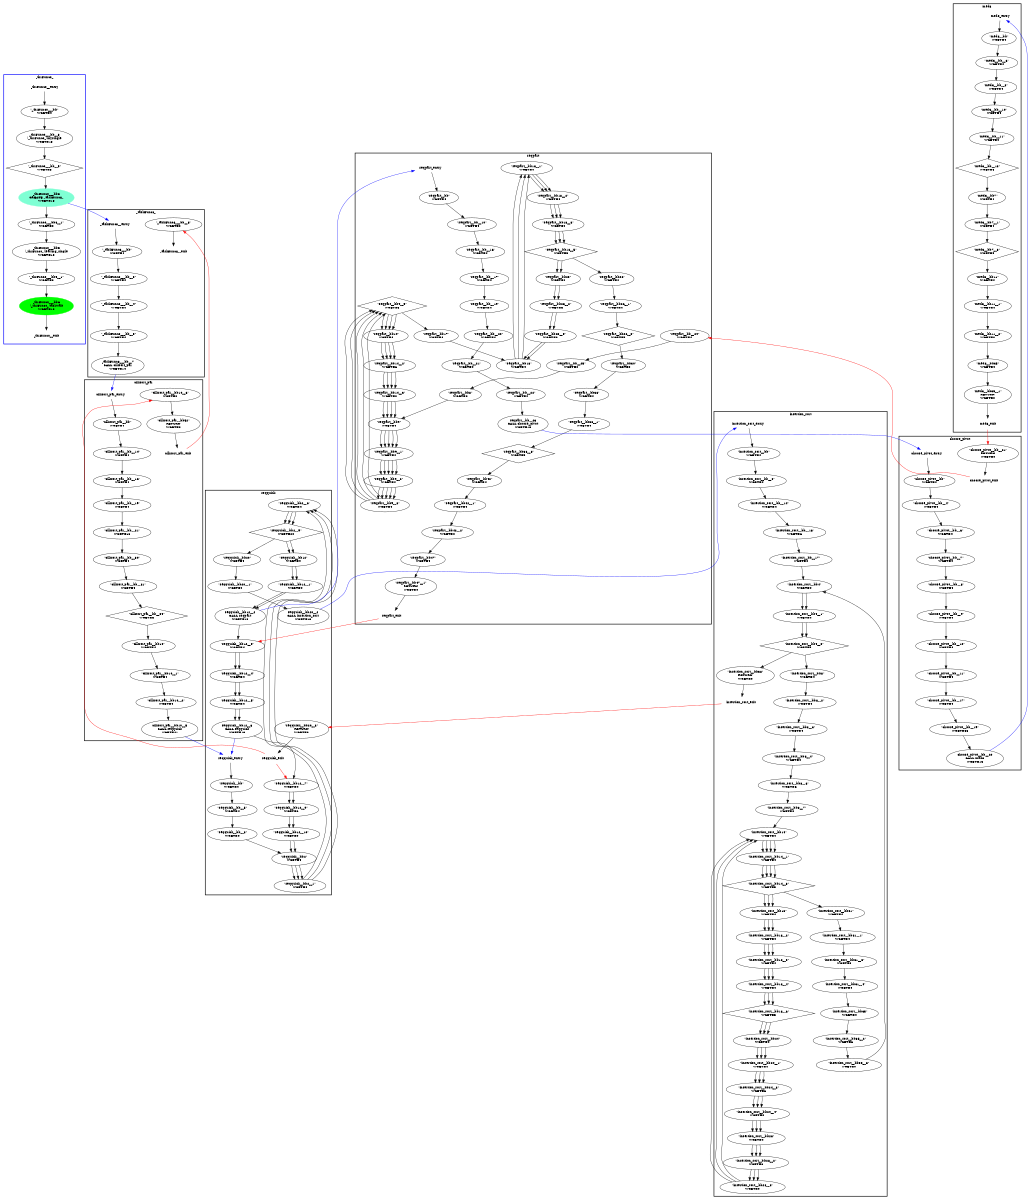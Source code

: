 digraph "CFG" {
fontsize=10;
orientation="portrait";
rankdir="TB";
size="10,8";
insertion_sort__bb4 [fontsize=10, label="\"insertion_sort__bb4\"\nWCET=4", width="0.01"];
insertion_sort_exit [color="white", fontsize=10, label="insertion_sort_exit", width="0.01"];
insertion_sort__bb__17 [fontsize=10, label="\"insertion_sort__bb__17\"\nWCET=0", width="0.01"];
insertion_sort__bb14 [fontsize=10, label="\"insertion_sort__bb14\"\nWCET=4", width="0.01"];
insertion_sort__bb [fontsize=10, label="\"insertion_sort__bb\"\nWCET=4", width="0.01"];
insertion_sort__bb14__3 [fontsize=10, label="\"insertion_sort__bb14__3\"\nWCET=5", shape=diamond, width="0.01"];
insertion_sort__bb31__1 [fontsize=10, label="\"insertion_sort__bb31__1\"\nWCET=4", width="0.01"];
insertion_sort__bb8__4 [fontsize=10, label="\"insertion_sort__bb8__4\"\nWCET=4", width="0.01"];
insertion_sort__bb31__3 [fontsize=10, label="\"insertion_sort__bb31__3\"\nWCET=6", width="0.01"];
insertion_sort_entry [color="white", fontsize=10, height="0.01", label="insertion_sort_entry", width="0.01"];
insertion_sort__bb28__3 [fontsize=10, label="\"insertion_sort__bb28__3\"\nWCET=0", width="0.01"];
insertion_sort__bb8__6 [fontsize=10, label="\"insertion_sort__bb8__6\"\nWCET=6", width="0.01"];
insertion_sort__bb8__2 [fontsize=10, label="\"insertion_sort__bb8__2\"\nWCET=4", width="0.01"];
insertion_sort__bb24__1 [fontsize=10, label="\"insertion_sort__bb24__1\"\nWCET=4", width="0.01"];
insertion_sort__bb24__3 [fontsize=10, label="\"insertion_sort__bb24__3\"\nWCET=6", width="0.01"];
insertion_sort__bb4__1 [fontsize=10, label="\"insertion_sort__bb4__1\"\nWCET=4", width="0.01"];
insertion_sort__bb18 [fontsize=10, label="\"insertion_sort__bb18\"\nWCET=4", width="0.01"];
insertion_sort__bb18__3 [fontsize=10, label="\"insertion_sort__bb18__3\"\nWCET=4", width="0.01"];
insertion_sort__bb28 [fontsize=10, label="\"insertion_sort__bb28\"\nWCET=4", width="0.01"];
insertion_sort__bb35 [fontsize=10, label="\"insertion_sort__bb35\"\nWCET=4", width="0.01"];
insertion_sort__bb8 [fontsize=10, label="\"insertion_sort__bb8\"\nWCET=4", width="0.01"];
insertion_sort__bb__8 [fontsize=10, label="\"insertion_sort__bb__8\"\nWCET=4", width="0.01"];
insertion_sort__bb31 [fontsize=10, label="\"insertion_sort__bb31\"\nWCET=4", width="0.01"];
insertion_sort__bb31__4 [fontsize=10, label="\"insertion_sort__bb31__4\"\nWCET=0", width="0.01"];
insertion_sort__bb24__4 [fontsize=10, label="\"insertion_sort__bb24__4\"\nWCET=0", width="0.01"];
insertion_sort__bb38 [fontsize=10, label="\"insertion_sort__bb38\"\nRETURN\nWCET=0", width="0.01"];
insertion_sort__bb8__7 [fontsize=10, label="\"insertion_sort__bb8__7\"\nWCET=0", width="0.01"];
insertion_sort__bb28__2 [fontsize=10, label="\"insertion_sort__bb28__2\"\nWCET=6", width="0.01"];
insertion_sort__bb24 [fontsize=10, label="\"insertion_sort__bb24\"\nWCET=4", width="0.01"];
insertion_sort__bb18__2 [fontsize=10, label="\"insertion_sort__bb18__2\"\nWCET=4", width="0.01"];
insertion_sort__bb4__3 [fontsize=10, label="\"insertion_sort__bb4__3\"\nWCET=5", shape=diamond, width="0.01"];
insertion_sort__bb35__2 [fontsize=10, label="\"insertion_sort__bb35__2\"\nWCET=6", width="0.01"];
insertion_sort__bb35__3 [fontsize=10, label="\"insertion_sort__bb35__3\"\nWCET=0", width="0.01"];
insertion_sort__bb14__1 [fontsize=10, label="\"insertion_sort__bb14__1\"\nWCET=4", width="0.01"];
insertion_sort__bb__16 [fontsize=10, label="\"insertion_sort__bb__16\"\nWCET=6", width="0.01"];
insertion_sort__bb18__6 [fontsize=10, label="\"insertion_sort__bb18__6\"\nWCET=5", shape=diamond, width="0.01"];
insertion_sort__bb18__4 [fontsize=10, label="\"insertion_sort__bb18__4\"\nWCET=4", width="0.01"];
insertion_sort__bb__14 [fontsize=10, label="\"insertion_sort__bb__14\"\nWCET=4", width="0.01"];
insertion_sort__bb8__3 [fontsize=10, label="\"insertion_sort__bb8__3\"\nWCET=4", width="0.01"];
med3__bb35__1 [fontsize=10, label="\"med3__bb35__1\"\nRETURN\nWCET=0", width="0.01"];
med3__bb11 [fontsize=10, label="\"med3__bb11\"\nWCET=4", width="0.01"];
med3__bb__10 [fontsize=10, label="\"med3__bb__10\"\nWCET=4", width="0.01"];
med3__bb [fontsize=10, label="\"med3__bb\"\nWCET=4", width="0.01"];
med3__bb11__1 [fontsize=10, label="\"med3__bb11__1\"\nWCET=4", width="0.01"];
med3_entry [color="white", fontsize=10, height="0.01", label="med3_entry", width="0.01"];
med3__bb__6 [fontsize=10, label="\"med3__bb__6\"\nWCET=4", width="0.01"];
med3__bb7__1 [fontsize=10, label="\"med3__bb7__1\"\nWCET=4", width="0.01"];
med3_exit [color="white", fontsize=10, label="med3_exit", width="0.01"];
med3__bb__8 [fontsize=10, label="\"med3__bb__8\"\nWCET=4", width="0.01"];
med3__bb7 [fontsize=10, label="\"med3__bb7\"\nWCET=4", width="0.01"];
med3__bb7__3 [fontsize=10, label="\"med3__bb7__3\"\nWCET=5", shape=diamond, width="0.01"];
med3__bb__11 [fontsize=10, label="\"med3__bb__11\"\nWCET=4", width="0.01"];
med3__bb11__2 [fontsize=10, label="\"med3__bb11__2\"\nWCET=0", width="0.01"];
med3__bb__13 [fontsize=10, label="\"med3__bb__13\"\nWCET=5", shape=diamond, width="0.01"];
med3__bb35 [fontsize=10, label="\"med3__bb35\"\nWCET=4", width="0.01"];
cilksort_par__bb__30 [fontsize=10, label="\"cilksort_par__bb__30\"\nWCET=4", width="0.01"];
cilksort_par__bb__19 [fontsize=10, label="\"cilksort_par__bb__19\"\nWCET=4", width="0.01"];
cilksort_par__bb10 [fontsize=10, label="\"cilksort_par__bb10\"\nWCET=4", width="0.01"];
cilksort_par__bb__16 [fontsize=10, label="\"cilksort_par__bb__16\"\nWCET=4", width="0.01"];
cilksort_par__bb10__1 [fontsize=10, label="\"cilksort_par__bb10__1\"\nWCET=4", width="0.01"];
cilksort_par__bb10__2 [fontsize=10, label="\"cilksort_par__bb10__2\"\nWCET=4", width="0.01"];
cilksort_par__bb10__6 [fontsize=10, label="\"cilksort_par__bb10__6\"\nWCET=0", width="0.01"];
cilksort_par__bb52 [fontsize=10, label="\"cilksort_par__bb52\"\nRETURN\nWCET=0", width="0.01"];
cilksort_par__bb10__5 [fontsize=10, label="cilksort_par__bb10__5\nCALL seqquick\nWCET=21", width="0.01"];
cilksort_par_exit [color="white", fontsize=10, label="cilksort_par_exit", width="0.01"];
cilksort_par__bb__14 [fontsize=10, label="\"cilksort_par__bb__14\"\nWCET=4", width="0.01"];
cilksort_par__bb__21 [fontsize=10, label="\"cilksort_par__bb__21\"\nWCET=16", width="0.01"];
cilksort_par__bb__34 [fontsize=10, label="\"cilksort_par__bb__34\"\nWCET=6", shape=diamond, width="0.01"];
cilksort_par_entry [color="white", fontsize=10, height="0.01", label="cilksort_par_entry", width="0.01"];
cilksort_par__bb [fontsize=10, label="\"cilksort_par__bb\"\nWCET=4", width="0.01"];
cilksort_par__bb__31 [fontsize=10, label="\"cilksort_par__bb__31\"\nWCET=4", width="0.01"];
_thrFunc0___bb3__1 [fontsize=10, label="\"_thrFunc0___bb3__1\"\nWCET=0", width="0.01"];
_thrFunc0___bb5 [fontsize=10, label="_thrFunc0___bb5\n(_thrFunc0_)leaving_single\nWCET=13", width="0.01"];
_thrFunc0__entry [color="white", fontsize=10, height="0.01", label="_thrFunc0__entry", width="0.01"];
_thrFunc0___bb6 [color=green, fontsize=10, label="_thrFunc0___bb6\n(_thrFunc0_)taskwait\nWCET=13", style=filled, width="0.01"];
_thrFunc0___bb5__1 [fontsize=10, label="\"_thrFunc0___bb5__1\"\nWCET=0", width="0.01"];
_thrFunc0___bb [fontsize=10, label="\"_thrFunc0___bb\"\nWCET=4", width="0.01"];
_thrFunc0___bb__3 [fontsize=10, label="_thrFunc0___bb__3\n(_thrFunc0_)mysingle\nWCET=13", width="0.01"];
_thrFunc0___bb__5 [fontsize=10, label="\"_thrFunc0___bb__5\"\nWCET=5", shape=diamond, width="0.01"];
_thrFunc0___bb3 [color=aquamarine, fontsize=10, label="_thrFunc0___bb3\nCREATE _taskFunc8_\nWCET=13", style=filled, width="0.01"];
_thrFunc0__exit [color="white", fontsize=10, label="_thrFunc0__exit", width="0.01"];
seqquick__bb2__6 [fontsize=10, label="\"seqquick__bb2__6\"\nWCET=4", width="0.01"];
seqquick__bb12__1 [fontsize=10, label="\"seqquick__bb12__1\"\nWCET=4", width="0.01"];
seqquick__bb12__6 [fontsize=10, label="seqquick__bb12__6\nCALL seqquick\nWCET=13", width="0.01"];
seqquick__bb [fontsize=10, label="\"seqquick__bb\"\nWCET=4", width="0.01"];
seqquick__bb__8 [fontsize=10, label="\"seqquick__bb__8\"\nWCET=0", width="0.01"];
seqquick__bb2__1 [fontsize=10, label="\"seqquick__bb2__1\"\nWCET=4", width="0.01"];
seqquick__bb20 [fontsize=10, label="\"seqquick__bb20\"\nWCET=4", width="0.01"];
seqquick__bb12__4 [fontsize=10, label="\"seqquick__bb12__4\"\nWCET=4", width="0.01"];
seqquick_entry [color="white", fontsize=10, height="0.01", label="seqquick_entry", width="0.01"];
seqquick__bb12__3 [fontsize=10, label="\"seqquick__bb12__3\"\nWCET=4", width="0.01"];
seqquick__bb12__5 [fontsize=10, label="\"seqquick__bb12__5\"\nWCET=4", width="0.01"];
seqquick__bb20__2 [fontsize=10, label="seqquick__bb20__2\nCALL insertion_sort\nWCET=13", width="0.01"];
seqquick__bb20__3 [fontsize=10, label="\"seqquick__bb20__3\"\nRETURN\nWCET=0", width="0.01"];
seqquick__bb12__7 [fontsize=10, label="\"seqquick__bb12__7\"\nWCET=4", width="0.01"];
seqquick__bb2__9 [fontsize=10, label="\"seqquick__bb2__9\"\nWCET=20", shape=diamond, width="0.01"];
seqquick__bb20__1 [fontsize=10, label="\"seqquick__bb20__1\"\nWCET=4", width="0.01"];
seqquick__bb12__10 [fontsize=10, label="\"seqquick__bb12__10\"\nWCET=0", width="0.01"];
seqquick__bb2 [fontsize=10, label="\"seqquick__bb2\"\nWCET=4", width="0.01"];
seqquick__bb12__9 [fontsize=10, label="\"seqquick__bb12__9\"\nWCET=6", width="0.01"];
seqquick_exit [color="white", fontsize=10, label="seqquick_exit", width="0.01"];
seqquick__bb__5 [fontsize=10, label="\"seqquick__bb__5\"\nWCET=4", width="0.01"];
seqquick__bb12__2 [fontsize=10, label="seqquick__bb12__2\nCALL seqpart\nWCET=13", width="0.01"];
seqquick__bb12 [fontsize=10, label="\"seqquick__bb12\"\nWCET=4", width="0.01"];
_taskFunc8___bb__7 [fontsize=10, label="_taskFunc8___bb__7\nCALL cilksort_par\nWCET=14", width="0.01"];
_taskFunc8__exit [color="white", fontsize=10, label="_taskFunc8__exit", width="0.01"];
_taskFunc8___bb__5 [fontsize=10, label="\"_taskFunc8___bb__5\"\nWCET=4", width="0.01"];
_taskFunc8___bb__3 [fontsize=10, label="\"_taskFunc8___bb__3\"\nWCET=4", width="0.01"];
_taskFunc8__entry [color="white", fontsize=10, height="0.01", label="_taskFunc8__entry", width="0.01"];
_taskFunc8___bb__4 [fontsize=10, label="\"_taskFunc8___bb__4\"\nWCET=4", width="0.01"];
_taskFunc8___bb [fontsize=10, label="\"_taskFunc8___bb\"\nWCET=4", width="0.01"];
_taskFunc8___bb__8 [fontsize=10, label="\"_taskFunc8___bb__8\"\nWCET=0", width="0.01"];
seqpart__bb18__1 [fontsize=10, label="\"seqpart__bb18__1\"\nWCET=4", width="0.01"];
seqpart__bb18 [fontsize=10, label="\"seqpart__bb18\"\nWCET=4", width="0.01"];
seqpart__bb__19 [fontsize=10, label="\"seqpart__bb__19\"\nWCET=4", width="0.01"];
seqpart__bb23 [fontsize=10, label="\"seqpart__bb23\"\nWCET=4", width="0.01"];
seqpart__bb__24 [fontsize=10, label="\"seqpart__bb__24\"\nWCET=4", width="0.01"];
seqpart__bb9 [fontsize=10, label="\"seqpart__bb9\"\nWCET=4", width="0.01"];
seqpart__bb30 [fontsize=10, label="\"seqpart__bb30\"\nWCET=0", width="0.01"];
seqpart__bb18__2 [fontsize=10, label="\"seqpart__bb18__2\"\nWCET=4", width="0.01"];
seqpart__bb23__2 [fontsize=10, label="\"seqpart__bb23__2\"\nWCET=6", width="0.01"];
seqpart__bb14__3 [fontsize=10, label="\"seqpart__bb14__3\"\nWCET=0", width="0.01"];
seqpart__bb47__1 [fontsize=10, label="\"seqpart__bb47__1\"\nRETURN\nWCET=0", width="0.01"];
seqpart__bb__22 [fontsize=10, label="\"seqpart__bb__22\"\nWCET=4", width="0.01"];
seqpart__bb17 [fontsize=10, label="\"seqpart__bb17\"\nWCET=0", width="0.01"];
seqpart__bb42__2 [fontsize=10, label="\"seqpart__bb42__2\"\nWCET=0", width="0.01"];
seqpart__bb42 [fontsize=10, label="\"seqpart__bb42\"\nWCET=4", width="0.01"];
seqpart__bb__10 [fontsize=10, label="\"seqpart__bb__10\"\nWCET=4", width="0.01"];
seqpart__bb9__3 [fontsize=10, label="\"seqpart__bb9__3\"\nWCET=4", width="0.01"];
seqpart__bb__16 [fontsize=10, label="\"seqpart__bb__16\"\nWCET=4", width="0.01"];
seqpart__bb8 [fontsize=10, label="\"seqpart__bb8\"\nWCET=0", width="0.01"];
seqpart__bb38__1 [fontsize=10, label="\"seqpart__bb38__1\"\nWCET=4", width="0.01"];
seqpart__bb26__3 [fontsize=10, label="\"seqpart__bb26__3\"\nWCET=5", shape=diamond, width="0.01"];
seqpart__bb38__3 [fontsize=10, label="\"seqpart__bb38__3\"\nWCET=5", shape=diamond, width="0.01"];
seqpart__bb26 [fontsize=10, label="\"seqpart__bb26\"\nWCET=4", width="0.01"];
seqpart__bb18__5 [fontsize=10, label="\"seqpart__bb18__5\"\nWCET=5", shape=diamond, width="0.01"];
seqpart__bb18__3 [fontsize=10, label="\"seqpart__bb18__3\"\nWCET=4", width="0.01"];
seqpart__bb9__1 [fontsize=10, label="\"seqpart__bb9__1\"\nWCET=4", width="0.01"];
seqpart__bb__21 [fontsize=10, label="\"seqpart__bb__21\"\nWCET=4", width="0.01"];
seqpart__bb__23 [fontsize=10, label="seqpart__bb__23\nCALL choose_pivot\nWCET=13", width="0.01"];
seqpart__bb47 [fontsize=10, label="\"seqpart__bb47\"\nWCET=4", width="0.01"];
seqpart__bb14__2 [fontsize=10, label="\"seqpart__bb14__2\"\nWCET=6", width="0.01"];
seqpart_exit [color="white", fontsize=10, label="seqpart_exit", width="0.01"];
seqpart_entry [color="white", fontsize=10, height="0.01", label="seqpart_entry", width="0.01"];
seqpart__bb__25 [fontsize=10, label="\"seqpart__bb__25\"\nWCET=0", width="0.01"];
seqpart__bb23__3 [fontsize=10, label="\"seqpart__bb23__3\"\nWCET=0", width="0.01"];
seqpart__bb__20 [fontsize=10, label="\"seqpart__bb__20\"\nWCET=4", width="0.01"];
seqpart__bb9__2 [fontsize=10, label="\"seqpart__bb9__2\"\nWCET=4", width="0.01"];
seqpart__bb9__5 [fontsize=10, label="\"seqpart__bb9__5\"\nWCET=5", shape=diamond, width="0.01"];
seqpart__bb42__1 [fontsize=10, label="\"seqpart__bb42__1\"\nWCET=4", width="0.01"];
seqpart__bb38 [fontsize=10, label="\"seqpart__bb38\"\nWCET=4", width="0.01"];
seqpart__bb26__1 [fontsize=10, label="\"seqpart__bb26__1\"\nWCET=4", width="0.01"];
seqpart__bb__17 [fontsize=10, label="\"seqpart__bb__17\"\nWCET=4", width="0.01"];
seqpart__bb [fontsize=10, label="\"seqpart__bb\"\nWCET=4", width="0.01"];
seqpart__bb14 [fontsize=10, label="\"seqpart__bb14\"\nWCET=4", width="0.01"];
choose_pivot_entry [color="white", fontsize=10, height="0.01", label="choose_pivot_entry", width="0.01"];
choose_pivot__bb__4 [fontsize=10, label="\"choose_pivot__bb__4\"\nWCET=4", width="0.01"];
choose_pivot__bb__8 [fontsize=10, label="\"choose_pivot__bb__8\"\nWCET=4", width="0.01"];
choose_pivot__bb__7 [fontsize=10, label="\"choose_pivot__bb__7\"\nWCET=4", width="0.01"];
choose_pivot__bb__11 [fontsize=10, label="\"choose_pivot__bb__11\"\nWCET=4", width="0.01"];
choose_pivot__bb__10 [fontsize=10, label="\"choose_pivot__bb__10\"\nWCET=4", width="0.01"];
choose_pivot__bb [fontsize=10, label="\"choose_pivot__bb\"\nWCET=4", width="0.01"];
choose_pivot__bb__21 [fontsize=10, label="\"choose_pivot__bb__21\"\nRETURN\nWCET=0", width="0.01"];
choose_pivot__bb__20 [fontsize=10, label="choose_pivot__bb__20\nCALL med3\nWCET=13", width="0.01"];
choose_pivot__bb__9 [fontsize=10, label="\"choose_pivot__bb__9\"\nWCET=4", width="0.01"];
choose_pivot__bb__17 [fontsize=10, label="\"choose_pivot__bb__17\"\nWCET=4", width="0.01"];
choose_pivot__bb__6 [fontsize=10, label="\"choose_pivot__bb__6\"\nWCET=4", width="0.01"];
choose_pivot__bb__19 [fontsize=10, label="\"choose_pivot__bb__19\"\nWCET=36", width="0.01"];
choose_pivot_exit [color="white", fontsize=10, label="choose_pivot_exit", width="0.01"];
insertion_sort__bb4 -> insertion_sort__bb4__1  [key=0];
insertion_sort__bb4 -> insertion_sort__bb4__1  [key=1];
insertion_sort_exit -> seqquick__bb20__3  [color=red, key=0];
insertion_sort__bb__17 -> insertion_sort__bb4  [key=0];
insertion_sort__bb14 -> insertion_sort__bb14__1  [key=0];
insertion_sort__bb14 -> insertion_sort__bb14__1  [key=1];
insertion_sort__bb14 -> insertion_sort__bb14__1  [key=2];
insertion_sort__bb14 -> insertion_sort__bb14__1  [key=3];
insertion_sort__bb -> insertion_sort__bb__8  [key=0];
insertion_sort__bb14__3 -> insertion_sort__bb18  [key=0];
insertion_sort__bb14__3 -> insertion_sort__bb18  [key=1];
insertion_sort__bb14__3 -> insertion_sort__bb18  [key=2];
insertion_sort__bb14__3 -> insertion_sort__bb31  [key=0];
insertion_sort__bb31__1 -> insertion_sort__bb31__3  [key=0];
insertion_sort__bb8__4 -> insertion_sort__bb8__6  [key=0];
insertion_sort__bb31__3 -> insertion_sort__bb31__4  [key=0];
insertion_sort_entry -> insertion_sort__bb  [key=0];
insertion_sort__bb28__3 -> insertion_sort__bb14  [key=0];
insertion_sort__bb28__3 -> insertion_sort__bb14  [key=1];
insertion_sort__bb28__3 -> insertion_sort__bb14  [key=2];
insertion_sort__bb8__6 -> insertion_sort__bb8__7  [key=0];
insertion_sort__bb8__2 -> insertion_sort__bb8__3  [key=0];
insertion_sort__bb24__1 -> insertion_sort__bb24__3  [key=0];
insertion_sort__bb24__1 -> insertion_sort__bb24__3  [key=1];
insertion_sort__bb24__1 -> insertion_sort__bb24__3  [key=2];
insertion_sort__bb24__3 -> insertion_sort__bb24__4  [key=0];
insertion_sort__bb24__3 -> insertion_sort__bb24__4  [key=1];
insertion_sort__bb24__3 -> insertion_sort__bb24__4  [key=2];
insertion_sort__bb4__1 -> insertion_sort__bb4__3  [key=0];
insertion_sort__bb4__1 -> insertion_sort__bb4__3  [key=1];
insertion_sort__bb18 -> insertion_sort__bb18__2  [key=0];
insertion_sort__bb18 -> insertion_sort__bb18__2  [key=1];
insertion_sort__bb18 -> insertion_sort__bb18__2  [key=2];
insertion_sort__bb18__3 -> insertion_sort__bb18__4  [key=0];
insertion_sort__bb18__3 -> insertion_sort__bb18__4  [key=1];
insertion_sort__bb18__3 -> insertion_sort__bb18__4  [key=2];
insertion_sort__bb28 -> insertion_sort__bb28__2  [key=0];
insertion_sort__bb28 -> insertion_sort__bb28__2  [key=1];
insertion_sort__bb28 -> insertion_sort__bb28__2  [key=2];
insertion_sort__bb35 -> insertion_sort__bb35__2  [key=0];
insertion_sort__bb8 -> insertion_sort__bb8__2  [key=0];
insertion_sort__bb__8 -> insertion_sort__bb__14  [key=0];
insertion_sort__bb31 -> insertion_sort__bb31__1  [key=0];
insertion_sort__bb31__4 -> insertion_sort__bb35  [key=0];
insertion_sort__bb24__4 -> insertion_sort__bb28  [key=0];
insertion_sort__bb24__4 -> insertion_sort__bb28  [key=1];
insertion_sort__bb24__4 -> insertion_sort__bb28  [key=2];
insertion_sort__bb38 -> insertion_sort_exit  [key=0];
insertion_sort__bb8__7 -> insertion_sort__bb14  [key=0];
insertion_sort__bb28__2 -> insertion_sort__bb28__3  [key=0];
insertion_sort__bb28__2 -> insertion_sort__bb28__3  [key=1];
insertion_sort__bb28__2 -> insertion_sort__bb28__3  [key=2];
insertion_sort__bb24 -> insertion_sort__bb24__1  [key=0];
insertion_sort__bb24 -> insertion_sort__bb24__1  [key=1];
insertion_sort__bb24 -> insertion_sort__bb24__1  [key=2];
insertion_sort__bb18__2 -> insertion_sort__bb18__3  [key=0];
insertion_sort__bb18__2 -> insertion_sort__bb18__3  [key=1];
insertion_sort__bb18__2 -> insertion_sort__bb18__3  [key=2];
insertion_sort__bb4__3 -> insertion_sort__bb8  [key=0];
insertion_sort__bb4__3 -> insertion_sort__bb38  [key=0];
insertion_sort__bb35__2 -> insertion_sort__bb35__3  [key=0];
insertion_sort__bb35__3 -> insertion_sort__bb4  [key=0];
insertion_sort__bb14__1 -> insertion_sort__bb14__3  [key=0];
insertion_sort__bb14__1 -> insertion_sort__bb14__3  [key=1];
insertion_sort__bb14__1 -> insertion_sort__bb14__3  [key=2];
insertion_sort__bb14__1 -> insertion_sort__bb14__3  [key=3];
insertion_sort__bb__16 -> insertion_sort__bb__17  [key=0];
insertion_sort__bb18__6 -> insertion_sort__bb24  [key=0];
insertion_sort__bb18__6 -> insertion_sort__bb24  [key=1];
insertion_sort__bb18__6 -> insertion_sort__bb24  [key=2];
insertion_sort__bb18__4 -> insertion_sort__bb18__6  [key=0];
insertion_sort__bb18__4 -> insertion_sort__bb18__6  [key=1];
insertion_sort__bb18__4 -> insertion_sort__bb18__6  [key=2];
insertion_sort__bb__14 -> insertion_sort__bb__16  [key=0];
insertion_sort__bb8__3 -> insertion_sort__bb8__4  [key=0];
med3__bb35__1 -> med3_exit  [key=0];
med3__bb11 -> med3__bb11__1  [key=0];
med3__bb__10 -> med3__bb__11  [key=0];
med3__bb -> med3__bb__6  [key=0];
med3__bb11__1 -> med3__bb11__2  [key=0];
med3_entry -> med3__bb  [key=0];
med3__bb__6 -> med3__bb__8  [key=0];
med3__bb7__1 -> med3__bb7__3  [key=0];
med3_exit -> choose_pivot__bb__21  [color=red, key=0];
med3__bb__8 -> med3__bb__10  [key=0];
med3__bb7 -> med3__bb7__1  [key=0];
med3__bb7__3 -> med3__bb11  [key=0];
med3__bb__11 -> med3__bb__13  [key=0];
med3__bb11__2 -> med3__bb35  [key=0];
med3__bb__13 -> med3__bb7  [key=0];
med3__bb35 -> med3__bb35__1  [key=0];
cilksort_par__bb__30 -> cilksort_par__bb__31  [key=0];
cilksort_par__bb__19 -> cilksort_par__bb__21  [key=0];
cilksort_par__bb10 -> cilksort_par__bb10__1  [key=0];
cilksort_par__bb__16 -> cilksort_par__bb__19  [key=0];
cilksort_par__bb10__1 -> cilksort_par__bb10__2  [key=0];
cilksort_par__bb10__2 -> cilksort_par__bb10__5  [key=0];
cilksort_par__bb10__6 -> cilksort_par__bb52  [key=0];
cilksort_par__bb52 -> cilksort_par_exit  [key=0];
cilksort_par__bb10__5 -> seqquick_entry  [color=blue, key=0];
cilksort_par_exit -> _taskFunc8___bb__8  [color=red, key=0];
cilksort_par__bb__14 -> cilksort_par__bb__16  [key=0];
cilksort_par__bb__21 -> cilksort_par__bb__30  [key=0];
cilksort_par__bb__34 -> cilksort_par__bb10  [key=0];
cilksort_par_entry -> cilksort_par__bb  [key=0];
cilksort_par__bb -> cilksort_par__bb__14  [key=0];
cilksort_par__bb__31 -> cilksort_par__bb__34  [key=0];
_thrFunc0___bb3__1 -> _thrFunc0___bb5  [key=0];
_thrFunc0___bb5 -> _thrFunc0___bb5__1  [key=0];
_thrFunc0__entry -> _thrFunc0___bb  [key=0];
_thrFunc0___bb6 -> _thrFunc0__exit  [key=0];
_thrFunc0___bb5__1 -> _thrFunc0___bb6  [key=0];
_thrFunc0___bb -> _thrFunc0___bb__3  [key=0];
_thrFunc0___bb__3 -> _thrFunc0___bb__5  [key=0];
_thrFunc0___bb__5 -> _thrFunc0___bb3  [key=0];
_thrFunc0___bb3 -> _thrFunc0___bb3__1  [key=0];
_thrFunc0___bb3 -> _taskFunc8__entry  [color=blue, key=0];
seqquick__bb2__6 -> seqquick__bb2__9  [key=0];
seqquick__bb2__6 -> seqquick__bb2__9  [key=1];
seqquick__bb2__6 -> seqquick__bb2__9  [key=2];
seqquick__bb12__1 -> seqquick__bb12__2  [key=0];
seqquick__bb12__1 -> seqquick__bb12__2  [key=1];
seqquick__bb12__6 -> seqquick__bb12__7  [key=0];
seqquick__bb12__6 -> seqquick_entry  [color=blue, key=0];
seqquick__bb -> seqquick__bb__5  [key=0];
seqquick__bb__8 -> seqquick__bb2  [key=0];
seqquick__bb2__1 -> seqquick__bb2__6  [key=0];
seqquick__bb2__1 -> seqquick__bb2__6  [key=1];
seqquick__bb2__1 -> seqquick__bb2__6  [key=2];
seqquick__bb20 -> seqquick__bb20__1  [key=0];
seqquick__bb12__4 -> seqquick__bb12__5  [key=0];
seqquick__bb12__4 -> seqquick__bb12__5  [key=1];
seqquick_entry -> seqquick__bb  [key=0];
seqquick__bb12__3 -> seqquick__bb12__4  [key=0];
seqquick__bb12__3 -> seqquick__bb12__4  [key=1];
seqquick__bb12__5 -> seqquick__bb12__6  [key=0];
seqquick__bb12__5 -> seqquick__bb12__6  [key=1];
seqquick__bb20__2 -> insertion_sort_entry  [color=blue, key=0];
seqquick__bb20__3 -> seqquick_exit  [key=0];
seqquick__bb12__7 -> seqquick__bb12__9  [key=0];
seqquick__bb12__7 -> seqquick__bb12__9  [key=1];
seqquick__bb2__9 -> seqquick__bb12  [key=0];
seqquick__bb2__9 -> seqquick__bb12  [key=1];
seqquick__bb2__9 -> seqquick__bb20  [key=0];
seqquick__bb20__1 -> seqquick__bb20__2  [key=0];
seqquick__bb12__10 -> seqquick__bb2  [key=0];
seqquick__bb12__10 -> seqquick__bb2  [key=1];
seqquick__bb2 -> seqquick__bb2__1  [key=0];
seqquick__bb2 -> seqquick__bb2__1  [key=1];
seqquick__bb2 -> seqquick__bb2__1  [key=2];
seqquick__bb12__9 -> seqquick__bb12__10  [key=0];
seqquick__bb12__9 -> seqquick__bb12__10  [key=1];
seqquick_exit -> cilksort_par__bb10__6  [color=red, key=0];
seqquick_exit -> seqquick__bb12__7  [color=red, key=0];
seqquick__bb__5 -> seqquick__bb__8  [key=0];
seqquick__bb12__2 -> seqquick__bb12__3  [key=0];
seqquick__bb12__2 -> seqpart_entry  [color=blue, key=0];
seqquick__bb12 -> seqquick__bb12__1  [key=0];
seqquick__bb12 -> seqquick__bb12__1  [key=1];
_taskFunc8___bb__7 -> cilksort_par_entry  [color=blue, key=0];
_taskFunc8___bb__5 -> _taskFunc8___bb__7  [key=0];
_taskFunc8___bb__3 -> _taskFunc8___bb__4  [key=0];
_taskFunc8__entry -> _taskFunc8___bb  [key=0];
_taskFunc8___bb__4 -> _taskFunc8___bb__5  [key=0];
_taskFunc8___bb -> _taskFunc8___bb__3  [key=0];
_taskFunc8___bb__8 -> _taskFunc8__exit  [key=0];
seqpart__bb18__1 -> seqpart__bb18__2  [key=0];
seqpart__bb18__1 -> seqpart__bb18__2  [key=1];
seqpart__bb18__1 -> seqpart__bb18__2  [key=2];
seqpart__bb18 -> seqpart__bb18__1  [key=0];
seqpart__bb18 -> seqpart__bb18__1  [key=1];
seqpart__bb18 -> seqpart__bb18__1  [key=2];
seqpart__bb__19 -> seqpart__bb__20  [key=0];
seqpart__bb23 -> seqpart__bb23__2  [key=0];
seqpart__bb23 -> seqpart__bb23__2  [key=1];
seqpart__bb__24 -> seqpart__bb__25  [key=0];
seqpart__bb9 -> seqpart__bb9__1  [key=0];
seqpart__bb9 -> seqpart__bb9__1  [key=1];
seqpart__bb9 -> seqpart__bb9__1  [key=2];
seqpart__bb9 -> seqpart__bb9__1  [key=3];
seqpart__bb9 -> seqpart__bb9__1  [key=4];
seqpart__bb30 -> seqpart__bb38  [key=0];
seqpart__bb18__2 -> seqpart__bb18__3  [key=0];
seqpart__bb18__2 -> seqpart__bb18__3  [key=1];
seqpart__bb18__2 -> seqpart__bb18__3  [key=2];
seqpart__bb23__2 -> seqpart__bb23__3  [key=0];
seqpart__bb23__2 -> seqpart__bb23__3  [key=1];
seqpart__bb14__3 -> seqpart__bb9  [key=0];
seqpart__bb14__3 -> seqpart__bb9  [key=1];
seqpart__bb14__3 -> seqpart__bb9  [key=2];
seqpart__bb14__3 -> seqpart__bb9  [key=3];
seqpart__bb47__1 -> seqpart_exit  [key=0];
seqpart__bb__22 -> seqpart__bb__23  [key=0];
seqpart__bb17 -> seqpart__bb18  [key=0];
seqpart__bb42__2 -> seqpart__bb47  [key=0];
seqpart__bb42 -> seqpart__bb42__1  [key=0];
seqpart__bb__10 -> seqpart__bb__16  [key=0];
seqpart__bb9__3 -> seqpart__bb9__5  [key=0];
seqpart__bb9__3 -> seqpart__bb9__5  [key=1];
seqpart__bb9__3 -> seqpart__bb9__5  [key=2];
seqpart__bb9__3 -> seqpart__bb9__5  [key=3];
seqpart__bb9__3 -> seqpart__bb9__5  [key=4];
seqpart__bb__16 -> seqpart__bb__17  [key=0];
seqpart__bb8 -> seqpart__bb9  [key=0];
seqpart__bb38__1 -> seqpart__bb38__3  [key=0];
seqpart__bb26__3 -> seqpart__bb30  [key=0];
seqpart__bb38__3 -> seqpart__bb42  [key=0];
seqpart__bb26 -> seqpart__bb26__1  [key=0];
seqpart__bb18__5 -> seqpart__bb23  [key=0];
seqpart__bb18__5 -> seqpart__bb23  [key=1];
seqpart__bb18__5 -> seqpart__bb26  [key=0];
seqpart__bb18__3 -> seqpart__bb18__5  [key=0];
seqpart__bb18__3 -> seqpart__bb18__5  [key=1];
seqpart__bb18__3 -> seqpart__bb18__5  [key=2];
seqpart__bb9__1 -> seqpart__bb9__2  [key=0];
seqpart__bb9__1 -> seqpart__bb9__2  [key=1];
seqpart__bb9__1 -> seqpart__bb9__2  [key=2];
seqpart__bb9__1 -> seqpart__bb9__2  [key=3];
seqpart__bb9__1 -> seqpart__bb9__2  [key=4];
seqpart__bb__21 -> seqpart__bb__22  [key=0];
seqpart__bb__23 -> choose_pivot_entry  [color=blue, key=0];
seqpart__bb47 -> seqpart__bb47__1  [key=0];
seqpart__bb14__2 -> seqpart__bb14__3  [key=0];
seqpart__bb14__2 -> seqpart__bb14__3  [key=1];
seqpart__bb14__2 -> seqpart__bb14__3  [key=2];
seqpart__bb14__2 -> seqpart__bb14__3  [key=3];
seqpart_exit -> seqquick__bb12__3  [color=red, key=0];
seqpart_entry -> seqpart__bb  [key=0];
seqpart__bb__25 -> seqpart__bb8  [key=0];
seqpart__bb23__3 -> seqpart__bb18  [key=0];
seqpart__bb23__3 -> seqpart__bb18  [key=1];
seqpart__bb__20 -> seqpart__bb__21  [key=0];
seqpart__bb9__2 -> seqpart__bb9__3  [key=0];
seqpart__bb9__2 -> seqpart__bb9__3  [key=1];
seqpart__bb9__2 -> seqpart__bb9__3  [key=2];
seqpart__bb9__2 -> seqpart__bb9__3  [key=3];
seqpart__bb9__2 -> seqpart__bb9__3  [key=4];
seqpart__bb9__5 -> seqpart__bb14  [key=0];
seqpart__bb9__5 -> seqpart__bb14  [key=1];
seqpart__bb9__5 -> seqpart__bb14  [key=2];
seqpart__bb9__5 -> seqpart__bb14  [key=3];
seqpart__bb9__5 -> seqpart__bb17  [key=0];
seqpart__bb42__1 -> seqpart__bb42__2  [key=0];
seqpart__bb38 -> seqpart__bb38__1  [key=0];
seqpart__bb26__1 -> seqpart__bb26__3  [key=0];
seqpart__bb__17 -> seqpart__bb__19  [key=0];
seqpart__bb -> seqpart__bb__10  [key=0];
seqpart__bb14 -> seqpart__bb14__2  [key=0];
seqpart__bb14 -> seqpart__bb14__2  [key=1];
seqpart__bb14 -> seqpart__bb14__2  [key=2];
seqpart__bb14 -> seqpart__bb14__2  [key=3];
choose_pivot_entry -> choose_pivot__bb  [key=0];
choose_pivot__bb__4 -> choose_pivot__bb__6  [key=0];
choose_pivot__bb__8 -> choose_pivot__bb__9  [key=0];
choose_pivot__bb__7 -> choose_pivot__bb__8  [key=0];
choose_pivot__bb__11 -> choose_pivot__bb__17  [key=0];
choose_pivot__bb__10 -> choose_pivot__bb__11  [key=0];
choose_pivot__bb -> choose_pivot__bb__4  [key=0];
choose_pivot__bb__21 -> choose_pivot_exit  [key=0];
choose_pivot__bb__20 -> med3_entry  [color=blue, key=0];
choose_pivot__bb__9 -> choose_pivot__bb__10  [key=0];
choose_pivot__bb__17 -> choose_pivot__bb__19  [key=0];
choose_pivot__bb__6 -> choose_pivot__bb__7  [key=0];
choose_pivot__bb__19 -> choose_pivot__bb__20  [key=0];
choose_pivot_exit -> seqpart__bb__24  [color=red, key=0];
subgraph "cluster__thrFunc0_" {
label=_thrFunc0_
style="bold"
color="blue"
"_thrFunc0___bb"
"_thrFunc0___bb__3"
"_thrFunc0___bb__5"
"_thrFunc0___bb3"
"_thrFunc0___bb3__1"
"_thrFunc0___bb5"
"_thrFunc0___bb5__1"
"_thrFunc0___bb6"

"_thrFunc0__entry"
"_thrFunc0__exit"
}
subgraph "cluster__taskFunc8_" {
label=_taskFunc8_
style="bold"
"_taskFunc8___bb"
"_taskFunc8___bb__3"
"_taskFunc8___bb__4"
"_taskFunc8___bb__5"
"_taskFunc8___bb__7"
"_taskFunc8___bb__8"

"_taskFunc8__entry"
"_taskFunc8__exit"
}
subgraph "cluster_cilksort_par" {
label=cilksort_par
style="bold"
"cilksort_par__bb"
"cilksort_par__bb__14"
"cilksort_par__bb__16"
"cilksort_par__bb__19"
"cilksort_par__bb__21"
"cilksort_par__bb__30"
"cilksort_par__bb__31"
"cilksort_par__bb__34"
"cilksort_par__bb10"
"cilksort_par__bb10__1"
"cilksort_par__bb10__2"
"cilksort_par__bb10__5"
"cilksort_par__bb10__6"






































"cilksort_par__bb52"
"cilksort_par_entry"
"cilksort_par_exit"
}
subgraph "cluster__taskFunc2_" {
label=_taskFunc2_
style="bold"






















}
subgraph "cluster__taskFunc6_" {
label=_taskFunc6_
style="bold"





























}
subgraph "cluster_cilkmerge_par" {
label=cilkmerge_par
style="bold"






































































}
subgraph "cluster_seqmerge" {
label=seqmerge
style="bold"



















































































































}
subgraph "cluster_binsplit" {
label=binsplit
style="bold"




































}
subgraph "cluster__taskFunc0_" {
label=_taskFunc0_
style="bold"






























}
subgraph "cluster__taskFunc1_" {
label=_taskFunc1_
style="bold"


































}
subgraph "cluster__taskFunc5_" {
label=_taskFunc5_
style="bold"


























}
subgraph "cluster__taskFunc4_" {
label=_taskFunc4_
style="bold"






















}
subgraph "cluster__taskFunc3_" {
label=_taskFunc3_
style="bold"






















}
subgraph "cluster__taskFunc7_" {
label=_taskFunc7_
style="bold"



































}
subgraph "cluster_seqquick" {
label=seqquick
style="bold"
"seqquick__bb"
"seqquick__bb__5"
"seqquick__bb__8"
"seqquick__bb2"
"seqquick__bb2__1"
"seqquick__bb2__6"
"seqquick__bb2__9"
"seqquick__bb12"
"seqquick__bb12__1"
"seqquick__bb12__2"
"seqquick__bb12__3"
"seqquick__bb12__4"
"seqquick__bb12__5"
"seqquick__bb12__6"
"seqquick__bb12__7"
"seqquick__bb12__9"
"seqquick__bb12__10"
"seqquick__bb20"
"seqquick__bb20__1"
"seqquick__bb20__2"
"seqquick__bb20__3"
"seqquick_entry"
"seqquick_exit"
}
subgraph "cluster_seqpart" {
label=seqpart
style="bold"
"seqpart__bb"
"seqpart__bb__10"
"seqpart__bb__16"
"seqpart__bb__17"
"seqpart__bb__19"
"seqpart__bb__20"
"seqpart__bb__21"
"seqpart__bb__22"
"seqpart__bb__23"
"seqpart__bb__24"
"seqpart__bb__25"
"seqpart__bb8"
"seqpart__bb9"
"seqpart__bb9__1"
"seqpart__bb9__2"
"seqpart__bb9__3"
"seqpart__bb9__5"
"seqpart__bb14"
"seqpart__bb14__2"
"seqpart__bb14__3"
"seqpart__bb17"
"seqpart__bb18"
"seqpart__bb18__1"
"seqpart__bb18__2"
"seqpart__bb18__3"
"seqpart__bb18__5"
"seqpart__bb23"
"seqpart__bb23__2"
"seqpart__bb23__3"
"seqpart__bb26"
"seqpart__bb26__1"
"seqpart__bb26__3"
"seqpart__bb30"









"seqpart__bb38"
"seqpart__bb38__1"
"seqpart__bb38__3"
"seqpart__bb42"
"seqpart__bb42__1"
"seqpart__bb42__2"



"seqpart__bb47"
"seqpart__bb47__1"
"seqpart_entry"
"seqpart_exit"
}
subgraph "cluster_choose_pivot" {
label=choose_pivot
style="bold"
"choose_pivot__bb"
"choose_pivot__bb__4"
"choose_pivot__bb__6"
"choose_pivot__bb__7"
"choose_pivot__bb__8"
"choose_pivot__bb__9"
"choose_pivot__bb__10"
"choose_pivot__bb__11"
"choose_pivot__bb__17"
"choose_pivot__bb__19"
"choose_pivot__bb__20"
"choose_pivot__bb__21"
"choose_pivot_entry"
"choose_pivot_exit"
}
subgraph "cluster_med3" {
label=med3
style="bold"
"med3__bb"
"med3__bb__6"
"med3__bb__8"
"med3__bb__10"
"med3__bb__11"
"med3__bb__13"
"med3__bb7"
"med3__bb7__1"
"med3__bb7__3"
"med3__bb11"
"med3__bb11__1"
"med3__bb11__2"
























"med3__bb35"
"med3__bb35__1"
"med3_entry"
"med3_exit"
}
subgraph "cluster_insertion_sort" {
label=insertion_sort
style="bold"
"insertion_sort__bb"
"insertion_sort__bb__8"
"insertion_sort__bb__14"
"insertion_sort__bb__16"
"insertion_sort__bb__17"
"insertion_sort__bb4"
"insertion_sort__bb4__1"
"insertion_sort__bb4__3"
"insertion_sort__bb8"
"insertion_sort__bb8__2"
"insertion_sort__bb8__3"
"insertion_sort__bb8__4"
"insertion_sort__bb8__6"
"insertion_sort__bb8__7"
"insertion_sort__bb14"
"insertion_sort__bb14__1"
"insertion_sort__bb14__3"
"insertion_sort__bb18"
"insertion_sort__bb18__2"
"insertion_sort__bb18__3"
"insertion_sort__bb18__4"
"insertion_sort__bb18__6"
"insertion_sort__bb24"
"insertion_sort__bb24__1"
"insertion_sort__bb24__3"
"insertion_sort__bb24__4"
"insertion_sort__bb28"
"insertion_sort__bb28__2"
"insertion_sort__bb28__3"
"insertion_sort__bb31"
"insertion_sort__bb31__1"
"insertion_sort__bb31__3"
"insertion_sort__bb31__4"
"insertion_sort__bb35"
"insertion_sort__bb35__2"
"insertion_sort__bb35__3"
"insertion_sort__bb38"
"insertion_sort_entry"
"insertion_sort_exit"
}
}
